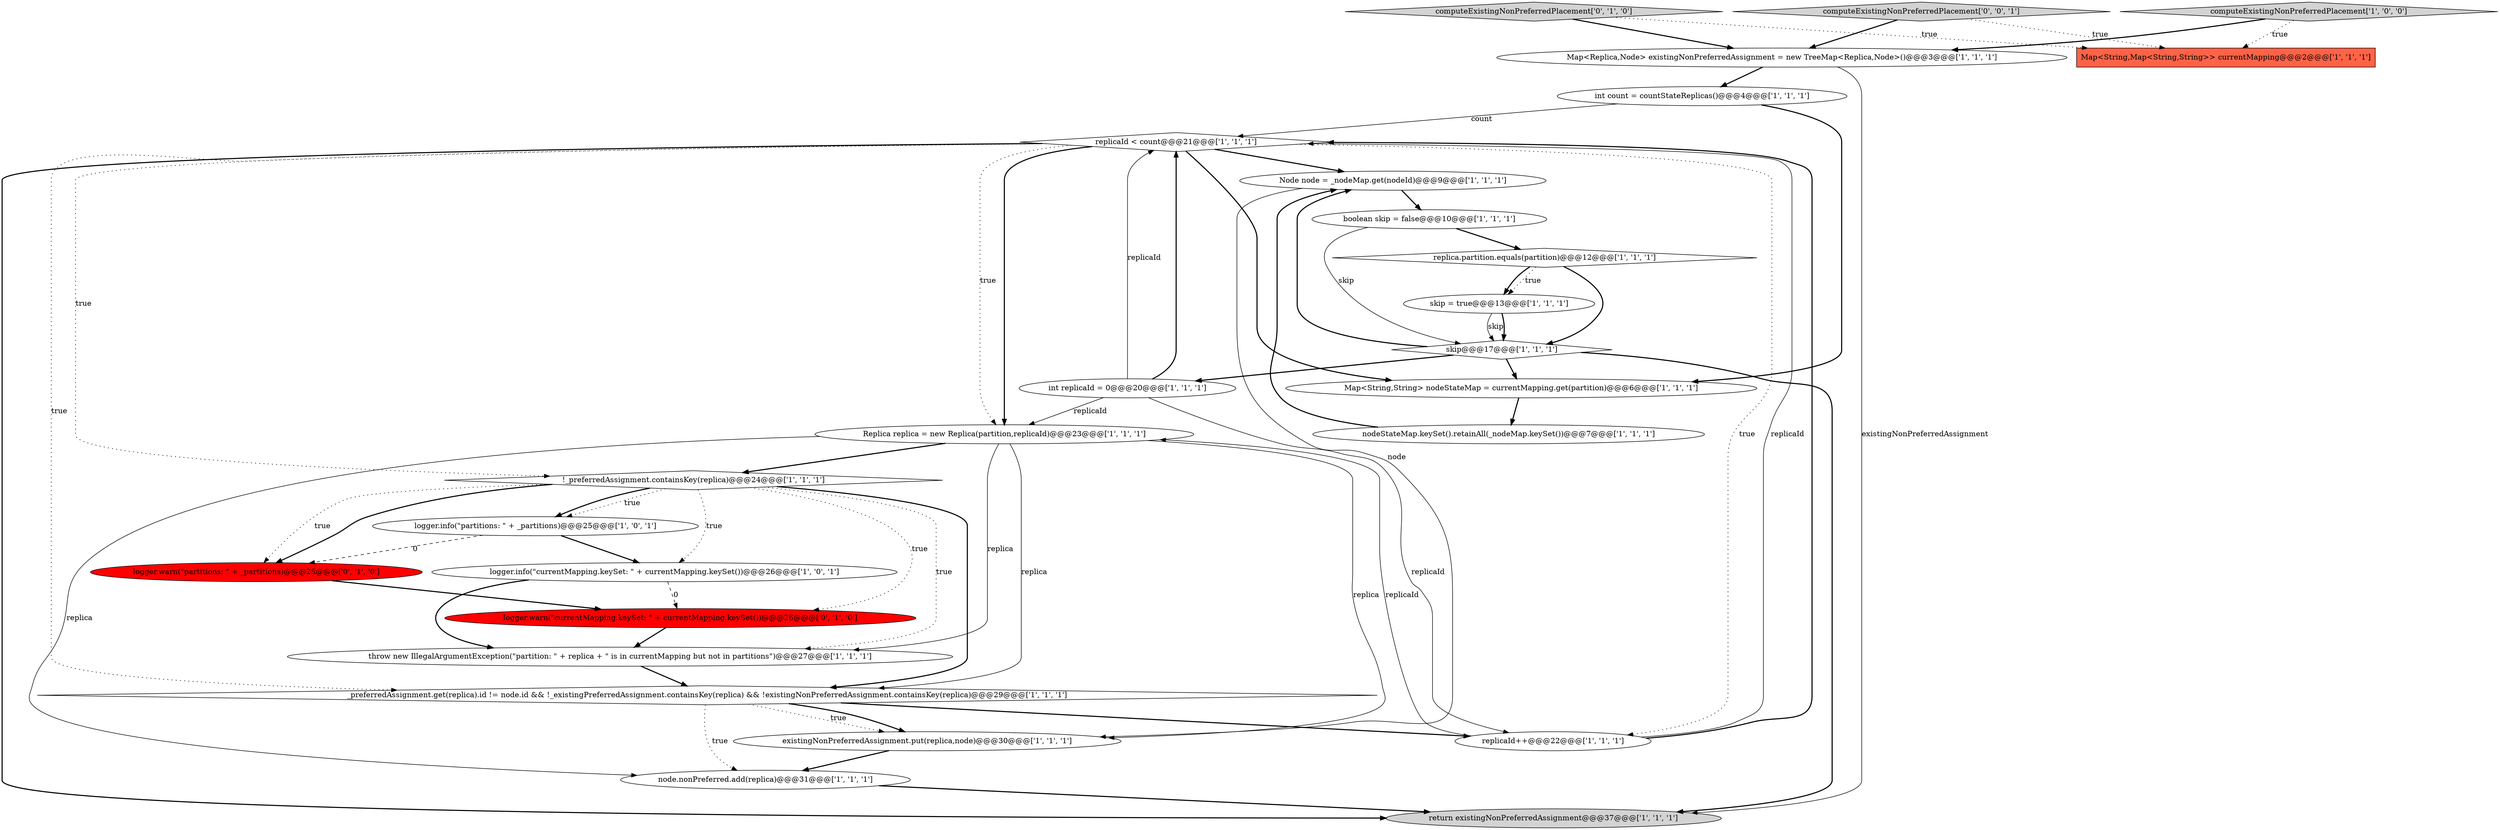 digraph {
23 [style = filled, label = "computeExistingNonPreferredPlacement['0', '1', '0']", fillcolor = lightgray, shape = diamond image = "AAA0AAABBB2BBB"];
2 [style = filled, label = "int replicaId = 0@@@20@@@['1', '1', '1']", fillcolor = white, shape = ellipse image = "AAA0AAABBB1BBB"];
5 [style = filled, label = "logger.info(\"currentMapping.keySet: \" + currentMapping.keySet())@@@26@@@['1', '0', '1']", fillcolor = white, shape = ellipse image = "AAA0AAABBB1BBB"];
22 [style = filled, label = "Replica replica = new Replica(partition,replicaId)@@@23@@@['1', '1', '1']", fillcolor = white, shape = ellipse image = "AAA0AAABBB1BBB"];
14 [style = filled, label = "int count = countStateReplicas()@@@4@@@['1', '1', '1']", fillcolor = white, shape = ellipse image = "AAA0AAABBB1BBB"];
24 [style = filled, label = "logger.warn(\"currentMapping.keySet: \" + currentMapping.keySet())@@@26@@@['0', '1', '0']", fillcolor = red, shape = ellipse image = "AAA1AAABBB2BBB"];
7 [style = filled, label = "nodeStateMap.keySet().retainAll(_nodeMap.keySet())@@@7@@@['1', '1', '1']", fillcolor = white, shape = ellipse image = "AAA0AAABBB1BBB"];
6 [style = filled, label = "return existingNonPreferredAssignment@@@37@@@['1', '1', '1']", fillcolor = lightgray, shape = ellipse image = "AAA0AAABBB1BBB"];
16 [style = filled, label = "Map<String,Map<String,String>> currentMapping@@@2@@@['1', '1', '1']", fillcolor = tomato, shape = box image = "AAA0AAABBB1BBB"];
13 [style = filled, label = "existingNonPreferredAssignment.put(replica,node)@@@30@@@['1', '1', '1']", fillcolor = white, shape = ellipse image = "AAA0AAABBB1BBB"];
8 [style = filled, label = "skip = true@@@13@@@['1', '1', '1']", fillcolor = white, shape = ellipse image = "AAA0AAABBB1BBB"];
25 [style = filled, label = "logger.warn(\"partitions: \" + _partitions)@@@25@@@['0', '1', '0']", fillcolor = red, shape = ellipse image = "AAA1AAABBB2BBB"];
26 [style = filled, label = "computeExistingNonPreferredPlacement['0', '0', '1']", fillcolor = lightgray, shape = diamond image = "AAA0AAABBB3BBB"];
4 [style = filled, label = "Node node = _nodeMap.get(nodeId)@@@9@@@['1', '1', '1']", fillcolor = white, shape = ellipse image = "AAA0AAABBB1BBB"];
11 [style = filled, label = "replicaId++@@@22@@@['1', '1', '1']", fillcolor = white, shape = ellipse image = "AAA0AAABBB1BBB"];
12 [style = filled, label = "throw new IllegalArgumentException(\"partition: \" + replica + \" is in currentMapping but not in partitions\")@@@27@@@['1', '1', '1']", fillcolor = white, shape = ellipse image = "AAA0AAABBB1BBB"];
1 [style = filled, label = "logger.info(\"partitions: \" + _partitions)@@@25@@@['1', '0', '1']", fillcolor = white, shape = ellipse image = "AAA0AAABBB1BBB"];
19 [style = filled, label = "_preferredAssignment.get(replica).id != node.id && !_existingPreferredAssignment.containsKey(replica) && !existingNonPreferredAssignment.containsKey(replica)@@@29@@@['1', '1', '1']", fillcolor = white, shape = diamond image = "AAA0AAABBB1BBB"];
9 [style = filled, label = "skip@@@17@@@['1', '1', '1']", fillcolor = white, shape = diamond image = "AAA0AAABBB1BBB"];
3 [style = filled, label = "boolean skip = false@@@10@@@['1', '1', '1']", fillcolor = white, shape = ellipse image = "AAA0AAABBB1BBB"];
10 [style = filled, label = "!_preferredAssignment.containsKey(replica)@@@24@@@['1', '1', '1']", fillcolor = white, shape = diamond image = "AAA0AAABBB1BBB"];
17 [style = filled, label = "node.nonPreferred.add(replica)@@@31@@@['1', '1', '1']", fillcolor = white, shape = ellipse image = "AAA0AAABBB1BBB"];
0 [style = filled, label = "computeExistingNonPreferredPlacement['1', '0', '0']", fillcolor = lightgray, shape = diamond image = "AAA0AAABBB1BBB"];
18 [style = filled, label = "replicaId < count@@@21@@@['1', '1', '1']", fillcolor = white, shape = diamond image = "AAA0AAABBB1BBB"];
20 [style = filled, label = "Map<Replica,Node> existingNonPreferredAssignment = new TreeMap<Replica,Node>()@@@3@@@['1', '1', '1']", fillcolor = white, shape = ellipse image = "AAA0AAABBB1BBB"];
15 [style = filled, label = "replica.partition.equals(partition)@@@12@@@['1', '1', '1']", fillcolor = white, shape = diamond image = "AAA0AAABBB1BBB"];
21 [style = filled, label = "Map<String,String> nodeStateMap = currentMapping.get(partition)@@@6@@@['1', '1', '1']", fillcolor = white, shape = ellipse image = "AAA0AAABBB1BBB"];
1->5 [style = bold, label=""];
23->16 [style = dotted, label="true"];
4->3 [style = bold, label=""];
2->11 [style = solid, label="replicaId"];
24->12 [style = bold, label=""];
23->20 [style = bold, label=""];
10->12 [style = dotted, label="true"];
22->13 [style = solid, label="replica"];
11->18 [style = solid, label="replicaId"];
8->9 [style = solid, label="skip"];
17->6 [style = bold, label=""];
9->2 [style = bold, label=""];
19->17 [style = dotted, label="true"];
10->19 [style = bold, label=""];
9->4 [style = bold, label=""];
4->13 [style = solid, label="node"];
18->19 [style = dotted, label="true"];
5->24 [style = dashed, label="0"];
2->18 [style = bold, label=""];
19->11 [style = bold, label=""];
20->14 [style = bold, label=""];
3->15 [style = bold, label=""];
19->13 [style = dotted, label="true"];
7->4 [style = bold, label=""];
10->5 [style = dotted, label="true"];
20->6 [style = solid, label="existingNonPreferredAssignment"];
11->18 [style = bold, label=""];
9->6 [style = bold, label=""];
18->10 [style = dotted, label="true"];
25->24 [style = bold, label=""];
13->17 [style = bold, label=""];
11->22 [style = solid, label="replicaId"];
18->11 [style = dotted, label="true"];
10->25 [style = dotted, label="true"];
18->22 [style = bold, label=""];
15->8 [style = dotted, label="true"];
18->4 [style = bold, label=""];
19->13 [style = bold, label=""];
14->18 [style = solid, label="count"];
5->12 [style = bold, label=""];
18->6 [style = bold, label=""];
10->25 [style = bold, label=""];
15->9 [style = bold, label=""];
10->24 [style = dotted, label="true"];
9->21 [style = bold, label=""];
22->10 [style = bold, label=""];
8->9 [style = bold, label=""];
22->17 [style = solid, label="replica"];
22->12 [style = solid, label="replica"];
21->7 [style = bold, label=""];
0->20 [style = bold, label=""];
26->16 [style = dotted, label="true"];
18->22 [style = dotted, label="true"];
0->16 [style = dotted, label="true"];
10->1 [style = dotted, label="true"];
18->21 [style = bold, label=""];
2->22 [style = solid, label="replicaId"];
12->19 [style = bold, label=""];
1->25 [style = dashed, label="0"];
10->1 [style = bold, label=""];
15->8 [style = bold, label=""];
14->21 [style = bold, label=""];
2->18 [style = solid, label="replicaId"];
26->20 [style = bold, label=""];
22->19 [style = solid, label="replica"];
3->9 [style = solid, label="skip"];
}
